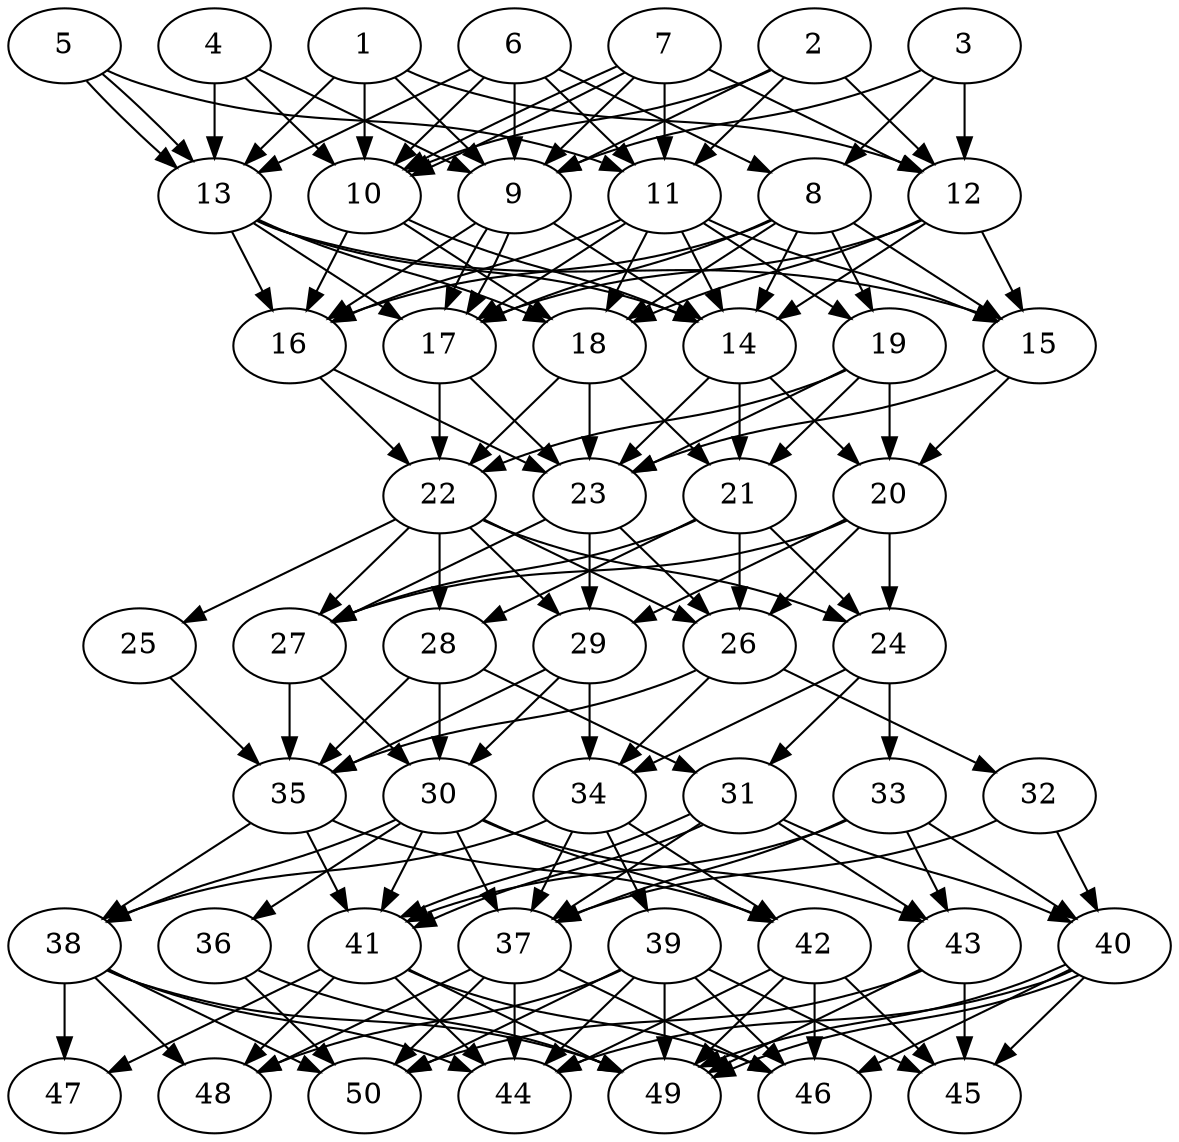 // DAG automatically generated by daggen at Thu Oct  3 14:07:57 2019
// ./daggen --dot -n 50 --ccr 0.3 --fat 0.5 --regular 0.7 --density 0.9 --mindata 5242880 --maxdata 52428800 
digraph G {
  1 [size="61405867", alpha="0.02", expect_size="18421760"] 
  1 -> 9 [size ="18421760"]
  1 -> 10 [size ="18421760"]
  1 -> 12 [size ="18421760"]
  1 -> 13 [size ="18421760"]
  2 [size="132891307", alpha="0.14", expect_size="39867392"] 
  2 -> 9 [size ="39867392"]
  2 -> 10 [size ="39867392"]
  2 -> 11 [size ="39867392"]
  2 -> 12 [size ="39867392"]
  3 [size="27241813", alpha="0.17", expect_size="8172544"] 
  3 -> 8 [size ="8172544"]
  3 -> 9 [size ="8172544"]
  3 -> 12 [size ="8172544"]
  4 [size="122576213", alpha="0.03", expect_size="36772864"] 
  4 -> 9 [size ="36772864"]
  4 -> 10 [size ="36772864"]
  4 -> 13 [size ="36772864"]
  5 [size="136400213", alpha="0.15", expect_size="40920064"] 
  5 -> 11 [size ="40920064"]
  5 -> 13 [size ="40920064"]
  5 -> 13 [size ="40920064"]
  6 [size="122449920", alpha="0.09", expect_size="36734976"] 
  6 -> 8 [size ="36734976"]
  6 -> 9 [size ="36734976"]
  6 -> 10 [size ="36734976"]
  6 -> 11 [size ="36734976"]
  6 -> 13 [size ="36734976"]
  7 [size="148275200", alpha="0.13", expect_size="44482560"] 
  7 -> 9 [size ="44482560"]
  7 -> 10 [size ="44482560"]
  7 -> 10 [size ="44482560"]
  7 -> 11 [size ="44482560"]
  7 -> 12 [size ="44482560"]
  8 [size="69591040", alpha="0.06", expect_size="20877312"] 
  8 -> 14 [size ="20877312"]
  8 -> 15 [size ="20877312"]
  8 -> 16 [size ="20877312"]
  8 -> 17 [size ="20877312"]
  8 -> 18 [size ="20877312"]
  8 -> 19 [size ="20877312"]
  9 [size="113261227", alpha="0.06", expect_size="33978368"] 
  9 -> 14 [size ="33978368"]
  9 -> 16 [size ="33978368"]
  9 -> 17 [size ="33978368"]
  9 -> 17 [size ="33978368"]
  10 [size="158300160", alpha="0.01", expect_size="47490048"] 
  10 -> 14 [size ="47490048"]
  10 -> 16 [size ="47490048"]
  10 -> 18 [size ="47490048"]
  11 [size="143503360", alpha="0.08", expect_size="43051008"] 
  11 -> 14 [size ="43051008"]
  11 -> 15 [size ="43051008"]
  11 -> 16 [size ="43051008"]
  11 -> 17 [size ="43051008"]
  11 -> 18 [size ="43051008"]
  11 -> 19 [size ="43051008"]
  12 [size="162396160", alpha="0.03", expect_size="48718848"] 
  12 -> 14 [size ="48718848"]
  12 -> 15 [size ="48718848"]
  12 -> 17 [size ="48718848"]
  12 -> 18 [size ="48718848"]
  13 [size="113496747", alpha="0.05", expect_size="34049024"] 
  13 -> 14 [size ="34049024"]
  13 -> 15 [size ="34049024"]
  13 -> 16 [size ="34049024"]
  13 -> 17 [size ="34049024"]
  13 -> 18 [size ="34049024"]
  14 [size="89197227", alpha="0.02", expect_size="26759168"] 
  14 -> 20 [size ="26759168"]
  14 -> 21 [size ="26759168"]
  14 -> 23 [size ="26759168"]
  15 [size="109626027", alpha="0.09", expect_size="32887808"] 
  15 -> 20 [size ="32887808"]
  15 -> 23 [size ="32887808"]
  16 [size="68874240", alpha="0.09", expect_size="20662272"] 
  16 -> 22 [size ="20662272"]
  16 -> 23 [size ="20662272"]
  17 [size="141905920", alpha="0.20", expect_size="42571776"] 
  17 -> 22 [size ="42571776"]
  17 -> 23 [size ="42571776"]
  18 [size="86353920", alpha="0.16", expect_size="25906176"] 
  18 -> 21 [size ="25906176"]
  18 -> 22 [size ="25906176"]
  18 -> 23 [size ="25906176"]
  19 [size="130515627", alpha="0.20", expect_size="39154688"] 
  19 -> 20 [size ="39154688"]
  19 -> 21 [size ="39154688"]
  19 -> 22 [size ="39154688"]
  19 -> 23 [size ="39154688"]
  20 [size="19947520", alpha="0.13", expect_size="5984256"] 
  20 -> 24 [size ="5984256"]
  20 -> 26 [size ="5984256"]
  20 -> 27 [size ="5984256"]
  20 -> 29 [size ="5984256"]
  21 [size="27569493", alpha="0.11", expect_size="8270848"] 
  21 -> 24 [size ="8270848"]
  21 -> 26 [size ="8270848"]
  21 -> 27 [size ="8270848"]
  21 -> 28 [size ="8270848"]
  22 [size="94136320", alpha="0.05", expect_size="28240896"] 
  22 -> 24 [size ="28240896"]
  22 -> 25 [size ="28240896"]
  22 -> 26 [size ="28240896"]
  22 -> 27 [size ="28240896"]
  22 -> 28 [size ="28240896"]
  22 -> 29 [size ="28240896"]
  23 [size="114179413", alpha="0.19", expect_size="34253824"] 
  23 -> 26 [size ="34253824"]
  23 -> 27 [size ="34253824"]
  23 -> 29 [size ="34253824"]
  24 [size="151828480", alpha="0.07", expect_size="45548544"] 
  24 -> 31 [size ="45548544"]
  24 -> 33 [size ="45548544"]
  24 -> 34 [size ="45548544"]
  25 [size="167840427", alpha="0.10", expect_size="50352128"] 
  25 -> 35 [size ="50352128"]
  26 [size="81343147", alpha="0.06", expect_size="24402944"] 
  26 -> 32 [size ="24402944"]
  26 -> 34 [size ="24402944"]
  26 -> 35 [size ="24402944"]
  27 [size="150801067", alpha="0.19", expect_size="45240320"] 
  27 -> 30 [size ="45240320"]
  27 -> 35 [size ="45240320"]
  28 [size="149094400", alpha="0.19", expect_size="44728320"] 
  28 -> 30 [size ="44728320"]
  28 -> 31 [size ="44728320"]
  28 -> 35 [size ="44728320"]
  29 [size="118845440", alpha="0.11", expect_size="35653632"] 
  29 -> 30 [size ="35653632"]
  29 -> 34 [size ="35653632"]
  29 -> 35 [size ="35653632"]
  30 [size="118135467", alpha="0.01", expect_size="35440640"] 
  30 -> 36 [size ="35440640"]
  30 -> 37 [size ="35440640"]
  30 -> 38 [size ="35440640"]
  30 -> 41 [size ="35440640"]
  30 -> 42 [size ="35440640"]
  30 -> 43 [size ="35440640"]
  31 [size="62392320", alpha="0.06", expect_size="18717696"] 
  31 -> 37 [size ="18717696"]
  31 -> 40 [size ="18717696"]
  31 -> 41 [size ="18717696"]
  31 -> 41 [size ="18717696"]
  31 -> 43 [size ="18717696"]
  32 [size="152828587", alpha="0.10", expect_size="45848576"] 
  32 -> 37 [size ="45848576"]
  32 -> 40 [size ="45848576"]
  33 [size="33006933", alpha="0.07", expect_size="9902080"] 
  33 -> 37 [size ="9902080"]
  33 -> 40 [size ="9902080"]
  33 -> 41 [size ="9902080"]
  33 -> 43 [size ="9902080"]
  34 [size="27262293", alpha="0.12", expect_size="8178688"] 
  34 -> 37 [size ="8178688"]
  34 -> 38 [size ="8178688"]
  34 -> 39 [size ="8178688"]
  34 -> 42 [size ="8178688"]
  35 [size="83411627", alpha="0.09", expect_size="25023488"] 
  35 -> 38 [size ="25023488"]
  35 -> 41 [size ="25023488"]
  35 -> 42 [size ="25023488"]
  36 [size="163095893", alpha="0.13", expect_size="48928768"] 
  36 -> 49 [size ="48928768"]
  36 -> 50 [size ="48928768"]
  37 [size="56712533", alpha="0.13", expect_size="17013760"] 
  37 -> 44 [size ="17013760"]
  37 -> 46 [size ="17013760"]
  37 -> 48 [size ="17013760"]
  37 -> 50 [size ="17013760"]
  38 [size="52357120", alpha="0.01", expect_size="15707136"] 
  38 -> 44 [size ="15707136"]
  38 -> 47 [size ="15707136"]
  38 -> 48 [size ="15707136"]
  38 -> 49 [size ="15707136"]
  38 -> 50 [size ="15707136"]
  39 [size="44854613", alpha="0.04", expect_size="13456384"] 
  39 -> 44 [size ="13456384"]
  39 -> 45 [size ="13456384"]
  39 -> 46 [size ="13456384"]
  39 -> 48 [size ="13456384"]
  39 -> 49 [size ="13456384"]
  39 -> 50 [size ="13456384"]
  40 [size="129989973", alpha="0.07", expect_size="38996992"] 
  40 -> 44 [size ="38996992"]
  40 -> 45 [size ="38996992"]
  40 -> 46 [size ="38996992"]
  40 -> 49 [size ="38996992"]
  40 -> 49 [size ="38996992"]
  41 [size="134017707", alpha="0.11", expect_size="40205312"] 
  41 -> 44 [size ="40205312"]
  41 -> 46 [size ="40205312"]
  41 -> 47 [size ="40205312"]
  41 -> 48 [size ="40205312"]
  41 -> 49 [size ="40205312"]
  42 [size="25681920", alpha="0.05", expect_size="7704576"] 
  42 -> 44 [size ="7704576"]
  42 -> 45 [size ="7704576"]
  42 -> 46 [size ="7704576"]
  42 -> 49 [size ="7704576"]
  43 [size="107188907", alpha="0.11", expect_size="32156672"] 
  43 -> 45 [size ="32156672"]
  43 -> 49 [size ="32156672"]
  43 -> 50 [size ="32156672"]
  44 [size="159989760", alpha="0.15", expect_size="47996928"] 
  45 [size="98525867", alpha="0.17", expect_size="29557760"] 
  46 [size="172229973", alpha="0.08", expect_size="51668992"] 
  47 [size="117930667", alpha="0.15", expect_size="35379200"] 
  48 [size="60057600", alpha="0.20", expect_size="18017280"] 
  49 [size="67495253", alpha="0.17", expect_size="20248576"] 
  50 [size="95996587", alpha="0.07", expect_size="28798976"] 
}
